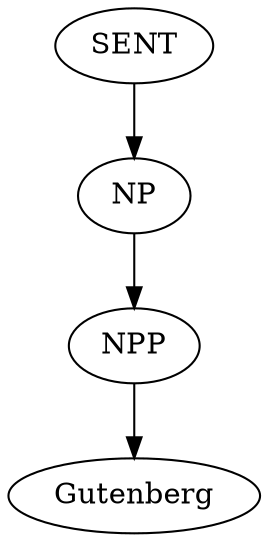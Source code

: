 // parse tree
digraph {
	0 [label=SENT]
	1 [label=NP]
		0 -> 1
	2 [label=NPP]
		1 -> 2
	3 [label=Gutenberg]
		2 -> 3
}